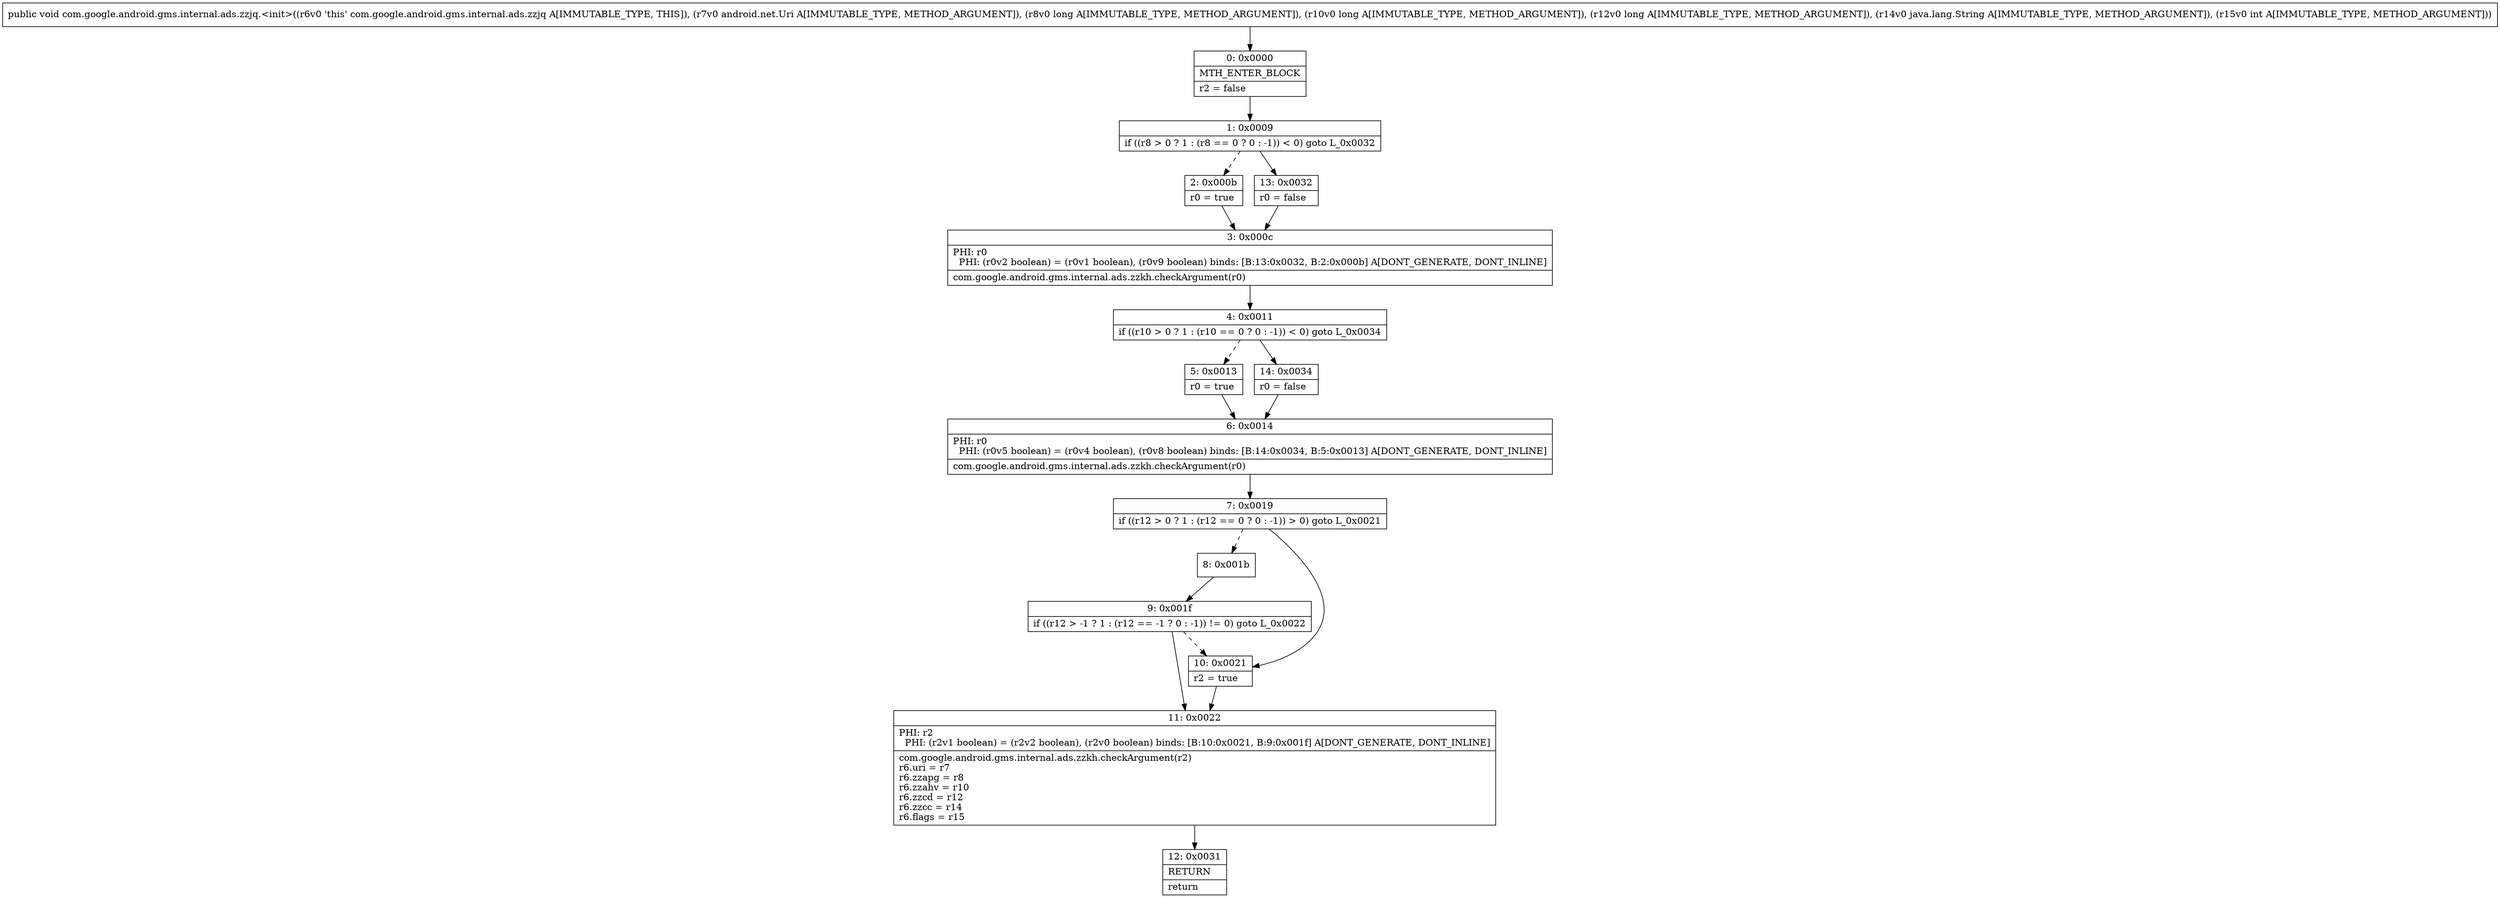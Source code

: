 digraph "CFG forcom.google.android.gms.internal.ads.zzjq.\<init\>(Landroid\/net\/Uri;JJJLjava\/lang\/String;I)V" {
Node_0 [shape=record,label="{0\:\ 0x0000|MTH_ENTER_BLOCK\l|r2 = false\l}"];
Node_1 [shape=record,label="{1\:\ 0x0009|if ((r8 \> 0 ? 1 : (r8 == 0 ? 0 : \-1)) \< 0) goto L_0x0032\l}"];
Node_2 [shape=record,label="{2\:\ 0x000b|r0 = true\l}"];
Node_3 [shape=record,label="{3\:\ 0x000c|PHI: r0 \l  PHI: (r0v2 boolean) = (r0v1 boolean), (r0v9 boolean) binds: [B:13:0x0032, B:2:0x000b] A[DONT_GENERATE, DONT_INLINE]\l|com.google.android.gms.internal.ads.zzkh.checkArgument(r0)\l}"];
Node_4 [shape=record,label="{4\:\ 0x0011|if ((r10 \> 0 ? 1 : (r10 == 0 ? 0 : \-1)) \< 0) goto L_0x0034\l}"];
Node_5 [shape=record,label="{5\:\ 0x0013|r0 = true\l}"];
Node_6 [shape=record,label="{6\:\ 0x0014|PHI: r0 \l  PHI: (r0v5 boolean) = (r0v4 boolean), (r0v8 boolean) binds: [B:14:0x0034, B:5:0x0013] A[DONT_GENERATE, DONT_INLINE]\l|com.google.android.gms.internal.ads.zzkh.checkArgument(r0)\l}"];
Node_7 [shape=record,label="{7\:\ 0x0019|if ((r12 \> 0 ? 1 : (r12 == 0 ? 0 : \-1)) \> 0) goto L_0x0021\l}"];
Node_8 [shape=record,label="{8\:\ 0x001b}"];
Node_9 [shape=record,label="{9\:\ 0x001f|if ((r12 \> \-1 ? 1 : (r12 == \-1 ? 0 : \-1)) != 0) goto L_0x0022\l}"];
Node_10 [shape=record,label="{10\:\ 0x0021|r2 = true\l}"];
Node_11 [shape=record,label="{11\:\ 0x0022|PHI: r2 \l  PHI: (r2v1 boolean) = (r2v2 boolean), (r2v0 boolean) binds: [B:10:0x0021, B:9:0x001f] A[DONT_GENERATE, DONT_INLINE]\l|com.google.android.gms.internal.ads.zzkh.checkArgument(r2)\lr6.uri = r7\lr6.zzapg = r8\lr6.zzahv = r10\lr6.zzcd = r12\lr6.zzcc = r14\lr6.flags = r15\l}"];
Node_12 [shape=record,label="{12\:\ 0x0031|RETURN\l|return\l}"];
Node_13 [shape=record,label="{13\:\ 0x0032|r0 = false\l}"];
Node_14 [shape=record,label="{14\:\ 0x0034|r0 = false\l}"];
MethodNode[shape=record,label="{public void com.google.android.gms.internal.ads.zzjq.\<init\>((r6v0 'this' com.google.android.gms.internal.ads.zzjq A[IMMUTABLE_TYPE, THIS]), (r7v0 android.net.Uri A[IMMUTABLE_TYPE, METHOD_ARGUMENT]), (r8v0 long A[IMMUTABLE_TYPE, METHOD_ARGUMENT]), (r10v0 long A[IMMUTABLE_TYPE, METHOD_ARGUMENT]), (r12v0 long A[IMMUTABLE_TYPE, METHOD_ARGUMENT]), (r14v0 java.lang.String A[IMMUTABLE_TYPE, METHOD_ARGUMENT]), (r15v0 int A[IMMUTABLE_TYPE, METHOD_ARGUMENT])) }"];
MethodNode -> Node_0;
Node_0 -> Node_1;
Node_1 -> Node_2[style=dashed];
Node_1 -> Node_13;
Node_2 -> Node_3;
Node_3 -> Node_4;
Node_4 -> Node_5[style=dashed];
Node_4 -> Node_14;
Node_5 -> Node_6;
Node_6 -> Node_7;
Node_7 -> Node_8[style=dashed];
Node_7 -> Node_10;
Node_8 -> Node_9;
Node_9 -> Node_10[style=dashed];
Node_9 -> Node_11;
Node_10 -> Node_11;
Node_11 -> Node_12;
Node_13 -> Node_3;
Node_14 -> Node_6;
}

